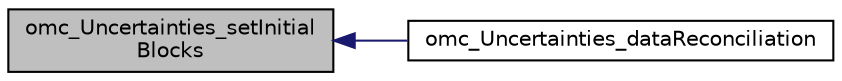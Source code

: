 digraph "omc_Uncertainties_setInitialBlocks"
{
  edge [fontname="Helvetica",fontsize="10",labelfontname="Helvetica",labelfontsize="10"];
  node [fontname="Helvetica",fontsize="10",shape=record];
  rankdir="LR";
  Node946 [label="omc_Uncertainties_setInitial\lBlocks",height=0.2,width=0.4,color="black", fillcolor="grey75", style="filled", fontcolor="black"];
  Node946 -> Node947 [dir="back",color="midnightblue",fontsize="10",style="solid",fontname="Helvetica"];
  Node947 [label="omc_Uncertainties_dataReconciliation",height=0.2,width=0.4,color="black", fillcolor="white", style="filled",URL="$d2/dea/_uncertainties_8h.html#a55322c2ca75955cdedfc73dd273a460b"];
}
